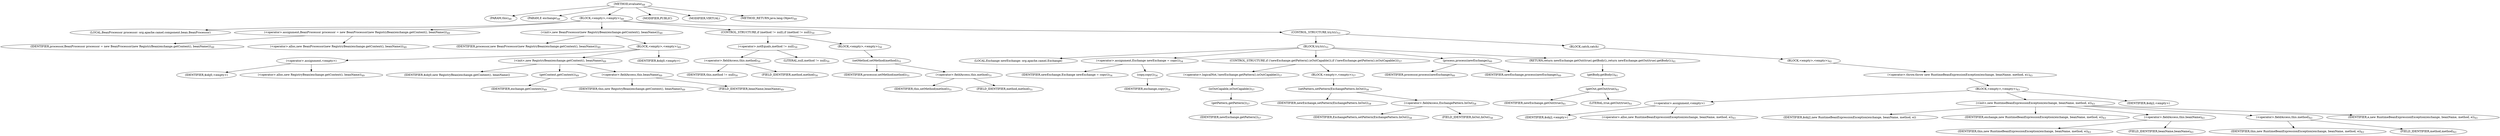 digraph "evaluate" {  
"72" [label = <(METHOD,evaluate)<SUB>48</SUB>> ]
"73" [label = <(PARAM,this)<SUB>48</SUB>> ]
"74" [label = <(PARAM,E exchange)<SUB>48</SUB>> ]
"75" [label = <(BLOCK,&lt;empty&gt;,&lt;empty&gt;)<SUB>48</SUB>> ]
"7" [label = <(LOCAL,BeanProcessor processor: org.apache.camel.component.bean.BeanProcessor)> ]
"76" [label = <(&lt;operator&gt;.assignment,BeanProcessor processor = new BeanProcessor(new RegistryBean(exchange.getContext(), beanName)))<SUB>49</SUB>> ]
"77" [label = <(IDENTIFIER,processor,BeanProcessor processor = new BeanProcessor(new RegistryBean(exchange.getContext(), beanName)))<SUB>49</SUB>> ]
"78" [label = <(&lt;operator&gt;.alloc,new BeanProcessor(new RegistryBean(exchange.getContext(), beanName)))<SUB>49</SUB>> ]
"79" [label = <(&lt;init&gt;,new BeanProcessor(new RegistryBean(exchange.getContext(), beanName)))<SUB>49</SUB>> ]
"6" [label = <(IDENTIFIER,processor,new BeanProcessor(new RegistryBean(exchange.getContext(), beanName)))<SUB>49</SUB>> ]
"80" [label = <(BLOCK,&lt;empty&gt;,&lt;empty&gt;)<SUB>49</SUB>> ]
"81" [label = <(&lt;operator&gt;.assignment,&lt;empty&gt;)> ]
"82" [label = <(IDENTIFIER,$obj0,&lt;empty&gt;)> ]
"83" [label = <(&lt;operator&gt;.alloc,new RegistryBean(exchange.getContext(), beanName))<SUB>49</SUB>> ]
"84" [label = <(&lt;init&gt;,new RegistryBean(exchange.getContext(), beanName))<SUB>49</SUB>> ]
"85" [label = <(IDENTIFIER,$obj0,new RegistryBean(exchange.getContext(), beanName))> ]
"86" [label = <(getContext,getContext())<SUB>49</SUB>> ]
"87" [label = <(IDENTIFIER,exchange,getContext())<SUB>49</SUB>> ]
"88" [label = <(&lt;operator&gt;.fieldAccess,this.beanName)<SUB>49</SUB>> ]
"89" [label = <(IDENTIFIER,this,new RegistryBean(exchange.getContext(), beanName))<SUB>49</SUB>> ]
"90" [label = <(FIELD_IDENTIFIER,beanName,beanName)<SUB>49</SUB>> ]
"91" [label = <(IDENTIFIER,$obj0,&lt;empty&gt;)> ]
"92" [label = <(CONTROL_STRUCTURE,if (method != null),if (method != null))<SUB>50</SUB>> ]
"93" [label = <(&lt;operator&gt;.notEquals,method != null)<SUB>50</SUB>> ]
"94" [label = <(&lt;operator&gt;.fieldAccess,this.method)<SUB>50</SUB>> ]
"95" [label = <(IDENTIFIER,this,method != null)<SUB>50</SUB>> ]
"96" [label = <(FIELD_IDENTIFIER,method,method)<SUB>50</SUB>> ]
"97" [label = <(LITERAL,null,method != null)<SUB>50</SUB>> ]
"98" [label = <(BLOCK,&lt;empty&gt;,&lt;empty&gt;)<SUB>50</SUB>> ]
"99" [label = <(setMethod,setMethod(method))<SUB>51</SUB>> ]
"100" [label = <(IDENTIFIER,processor,setMethod(method))<SUB>51</SUB>> ]
"101" [label = <(&lt;operator&gt;.fieldAccess,this.method)<SUB>51</SUB>> ]
"102" [label = <(IDENTIFIER,this,setMethod(method))<SUB>51</SUB>> ]
"103" [label = <(FIELD_IDENTIFIER,method,method)<SUB>51</SUB>> ]
"104" [label = <(CONTROL_STRUCTURE,try,try)<SUB>53</SUB>> ]
"105" [label = <(BLOCK,try,try)<SUB>53</SUB>> ]
"106" [label = <(LOCAL,Exchange newExchange: org.apache.camel.Exchange)> ]
"107" [label = <(&lt;operator&gt;.assignment,Exchange newExchange = copy())<SUB>54</SUB>> ]
"108" [label = <(IDENTIFIER,newExchange,Exchange newExchange = copy())<SUB>54</SUB>> ]
"109" [label = <(copy,copy())<SUB>54</SUB>> ]
"110" [label = <(IDENTIFIER,exchange,copy())<SUB>54</SUB>> ]
"111" [label = <(CONTROL_STRUCTURE,if (!newExchange.getPattern().isOutCapable()),if (!newExchange.getPattern().isOutCapable()))<SUB>57</SUB>> ]
"112" [label = <(&lt;operator&gt;.logicalNot,!newExchange.getPattern().isOutCapable())<SUB>57</SUB>> ]
"113" [label = <(isOutCapable,isOutCapable())<SUB>57</SUB>> ]
"114" [label = <(getPattern,getPattern())<SUB>57</SUB>> ]
"115" [label = <(IDENTIFIER,newExchange,getPattern())<SUB>57</SUB>> ]
"116" [label = <(BLOCK,&lt;empty&gt;,&lt;empty&gt;)<SUB>57</SUB>> ]
"117" [label = <(setPattern,setPattern(ExchangePattern.InOut))<SUB>58</SUB>> ]
"118" [label = <(IDENTIFIER,newExchange,setPattern(ExchangePattern.InOut))<SUB>58</SUB>> ]
"119" [label = <(&lt;operator&gt;.fieldAccess,ExchangePattern.InOut)<SUB>58</SUB>> ]
"120" [label = <(IDENTIFIER,ExchangePattern,setPattern(ExchangePattern.InOut))<SUB>58</SUB>> ]
"121" [label = <(FIELD_IDENTIFIER,InOut,InOut)<SUB>58</SUB>> ]
"122" [label = <(process,process(newExchange))<SUB>60</SUB>> ]
"123" [label = <(IDENTIFIER,processor,process(newExchange))<SUB>60</SUB>> ]
"124" [label = <(IDENTIFIER,newExchange,process(newExchange))<SUB>60</SUB>> ]
"125" [label = <(RETURN,return newExchange.getOut(true).getBody();,return newExchange.getOut(true).getBody();)<SUB>61</SUB>> ]
"126" [label = <(getBody,getBody())<SUB>61</SUB>> ]
"127" [label = <(getOut,getOut(true))<SUB>61</SUB>> ]
"128" [label = <(IDENTIFIER,newExchange,getOut(true))<SUB>61</SUB>> ]
"129" [label = <(LITERAL,true,getOut(true))<SUB>61</SUB>> ]
"130" [label = <(BLOCK,catch,catch)> ]
"131" [label = <(BLOCK,&lt;empty&gt;,&lt;empty&gt;)<SUB>62</SUB>> ]
"132" [label = <(&lt;operator&gt;.throw,throw new RuntimeBeanExpressionException(exchange, beanName, method, e);)<SUB>63</SUB>> ]
"133" [label = <(BLOCK,&lt;empty&gt;,&lt;empty&gt;)<SUB>63</SUB>> ]
"134" [label = <(&lt;operator&gt;.assignment,&lt;empty&gt;)> ]
"135" [label = <(IDENTIFIER,$obj2,&lt;empty&gt;)> ]
"136" [label = <(&lt;operator&gt;.alloc,new RuntimeBeanExpressionException(exchange, beanName, method, e))<SUB>63</SUB>> ]
"137" [label = <(&lt;init&gt;,new RuntimeBeanExpressionException(exchange, beanName, method, e))<SUB>63</SUB>> ]
"138" [label = <(IDENTIFIER,$obj2,new RuntimeBeanExpressionException(exchange, beanName, method, e))> ]
"139" [label = <(IDENTIFIER,exchange,new RuntimeBeanExpressionException(exchange, beanName, method, e))<SUB>63</SUB>> ]
"140" [label = <(&lt;operator&gt;.fieldAccess,this.beanName)<SUB>63</SUB>> ]
"141" [label = <(IDENTIFIER,this,new RuntimeBeanExpressionException(exchange, beanName, method, e))<SUB>63</SUB>> ]
"142" [label = <(FIELD_IDENTIFIER,beanName,beanName)<SUB>63</SUB>> ]
"143" [label = <(&lt;operator&gt;.fieldAccess,this.method)<SUB>63</SUB>> ]
"144" [label = <(IDENTIFIER,this,new RuntimeBeanExpressionException(exchange, beanName, method, e))<SUB>63</SUB>> ]
"145" [label = <(FIELD_IDENTIFIER,method,method)<SUB>63</SUB>> ]
"146" [label = <(IDENTIFIER,e,new RuntimeBeanExpressionException(exchange, beanName, method, e))<SUB>63</SUB>> ]
"147" [label = <(IDENTIFIER,$obj2,&lt;empty&gt;)> ]
"148" [label = <(MODIFIER,PUBLIC)> ]
"149" [label = <(MODIFIER,VIRTUAL)> ]
"150" [label = <(METHOD_RETURN,java.lang.Object)<SUB>48</SUB>> ]
  "72" -> "73" 
  "72" -> "74" 
  "72" -> "75" 
  "72" -> "148" 
  "72" -> "149" 
  "72" -> "150" 
  "75" -> "7" 
  "75" -> "76" 
  "75" -> "79" 
  "75" -> "92" 
  "75" -> "104" 
  "76" -> "77" 
  "76" -> "78" 
  "79" -> "6" 
  "79" -> "80" 
  "80" -> "81" 
  "80" -> "84" 
  "80" -> "91" 
  "81" -> "82" 
  "81" -> "83" 
  "84" -> "85" 
  "84" -> "86" 
  "84" -> "88" 
  "86" -> "87" 
  "88" -> "89" 
  "88" -> "90" 
  "92" -> "93" 
  "92" -> "98" 
  "93" -> "94" 
  "93" -> "97" 
  "94" -> "95" 
  "94" -> "96" 
  "98" -> "99" 
  "99" -> "100" 
  "99" -> "101" 
  "101" -> "102" 
  "101" -> "103" 
  "104" -> "105" 
  "104" -> "130" 
  "105" -> "106" 
  "105" -> "107" 
  "105" -> "111" 
  "105" -> "122" 
  "105" -> "125" 
  "107" -> "108" 
  "107" -> "109" 
  "109" -> "110" 
  "111" -> "112" 
  "111" -> "116" 
  "112" -> "113" 
  "113" -> "114" 
  "114" -> "115" 
  "116" -> "117" 
  "117" -> "118" 
  "117" -> "119" 
  "119" -> "120" 
  "119" -> "121" 
  "122" -> "123" 
  "122" -> "124" 
  "125" -> "126" 
  "126" -> "127" 
  "127" -> "128" 
  "127" -> "129" 
  "130" -> "131" 
  "131" -> "132" 
  "132" -> "133" 
  "133" -> "134" 
  "133" -> "137" 
  "133" -> "147" 
  "134" -> "135" 
  "134" -> "136" 
  "137" -> "138" 
  "137" -> "139" 
  "137" -> "140" 
  "137" -> "143" 
  "137" -> "146" 
  "140" -> "141" 
  "140" -> "142" 
  "143" -> "144" 
  "143" -> "145" 
}
